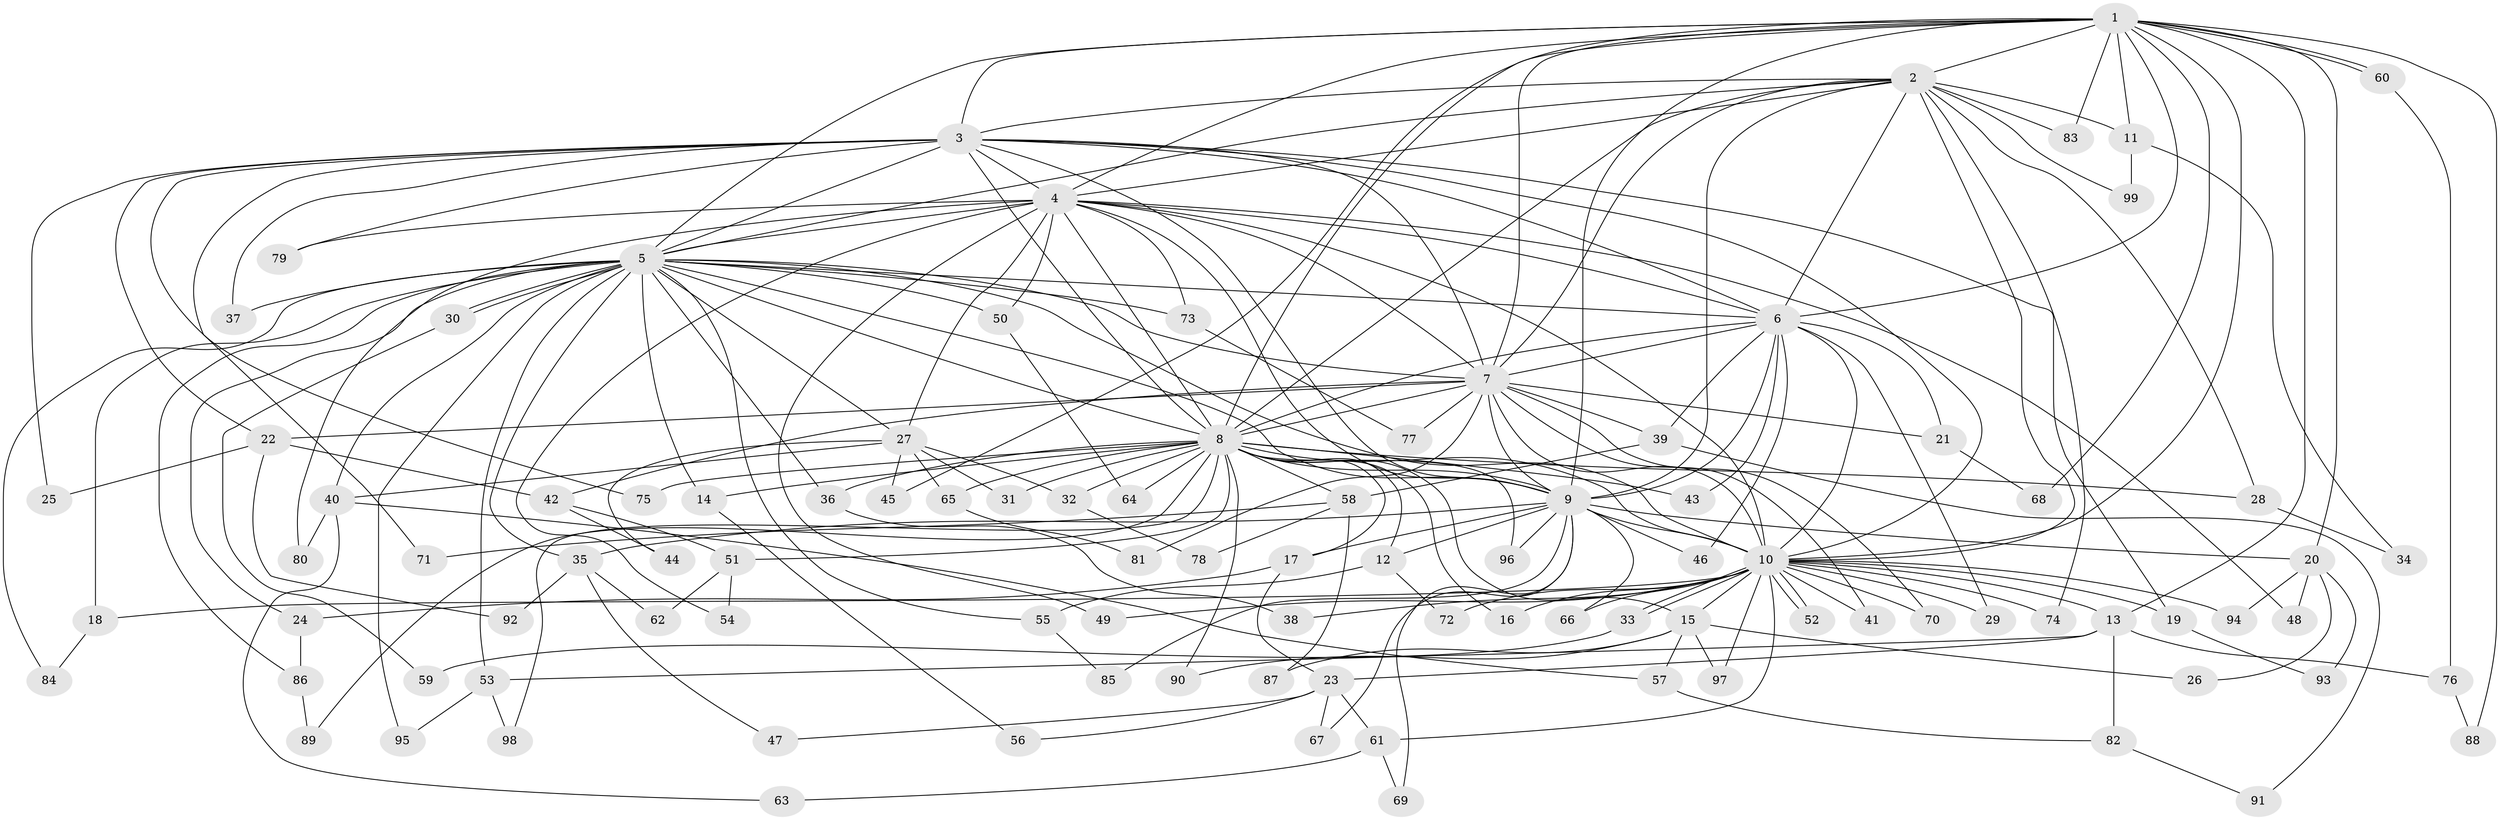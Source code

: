 // Generated by graph-tools (version 1.1) at 2025/14/03/09/25 04:14:01]
// undirected, 99 vertices, 223 edges
graph export_dot {
graph [start="1"]
  node [color=gray90,style=filled];
  1;
  2;
  3;
  4;
  5;
  6;
  7;
  8;
  9;
  10;
  11;
  12;
  13;
  14;
  15;
  16;
  17;
  18;
  19;
  20;
  21;
  22;
  23;
  24;
  25;
  26;
  27;
  28;
  29;
  30;
  31;
  32;
  33;
  34;
  35;
  36;
  37;
  38;
  39;
  40;
  41;
  42;
  43;
  44;
  45;
  46;
  47;
  48;
  49;
  50;
  51;
  52;
  53;
  54;
  55;
  56;
  57;
  58;
  59;
  60;
  61;
  62;
  63;
  64;
  65;
  66;
  67;
  68;
  69;
  70;
  71;
  72;
  73;
  74;
  75;
  76;
  77;
  78;
  79;
  80;
  81;
  82;
  83;
  84;
  85;
  86;
  87;
  88;
  89;
  90;
  91;
  92;
  93;
  94;
  95;
  96;
  97;
  98;
  99;
  1 -- 2;
  1 -- 3;
  1 -- 4;
  1 -- 5;
  1 -- 6;
  1 -- 7;
  1 -- 8;
  1 -- 9;
  1 -- 10;
  1 -- 11;
  1 -- 13;
  1 -- 20;
  1 -- 45;
  1 -- 60;
  1 -- 60;
  1 -- 68;
  1 -- 83;
  1 -- 88;
  2 -- 3;
  2 -- 4;
  2 -- 5;
  2 -- 6;
  2 -- 7;
  2 -- 8;
  2 -- 9;
  2 -- 10;
  2 -- 11;
  2 -- 28;
  2 -- 74;
  2 -- 83;
  2 -- 99;
  3 -- 4;
  3 -- 5;
  3 -- 6;
  3 -- 7;
  3 -- 8;
  3 -- 9;
  3 -- 10;
  3 -- 19;
  3 -- 22;
  3 -- 25;
  3 -- 37;
  3 -- 71;
  3 -- 75;
  3 -- 79;
  4 -- 5;
  4 -- 6;
  4 -- 7;
  4 -- 8;
  4 -- 9;
  4 -- 10;
  4 -- 27;
  4 -- 48;
  4 -- 49;
  4 -- 50;
  4 -- 54;
  4 -- 73;
  4 -- 79;
  4 -- 80;
  5 -- 6;
  5 -- 7;
  5 -- 8;
  5 -- 9;
  5 -- 10;
  5 -- 14;
  5 -- 18;
  5 -- 24;
  5 -- 27;
  5 -- 30;
  5 -- 30;
  5 -- 35;
  5 -- 36;
  5 -- 37;
  5 -- 40;
  5 -- 50;
  5 -- 53;
  5 -- 55;
  5 -- 73;
  5 -- 84;
  5 -- 86;
  5 -- 95;
  6 -- 7;
  6 -- 8;
  6 -- 9;
  6 -- 10;
  6 -- 21;
  6 -- 29;
  6 -- 39;
  6 -- 43;
  6 -- 46;
  7 -- 8;
  7 -- 9;
  7 -- 10;
  7 -- 21;
  7 -- 22;
  7 -- 39;
  7 -- 41;
  7 -- 42;
  7 -- 70;
  7 -- 77;
  7 -- 81;
  8 -- 9;
  8 -- 10;
  8 -- 12;
  8 -- 14;
  8 -- 15;
  8 -- 16;
  8 -- 17;
  8 -- 28;
  8 -- 31;
  8 -- 32;
  8 -- 36;
  8 -- 43;
  8 -- 51;
  8 -- 58;
  8 -- 64;
  8 -- 65;
  8 -- 75;
  8 -- 89;
  8 -- 90;
  8 -- 96;
  8 -- 98;
  9 -- 10;
  9 -- 12;
  9 -- 17;
  9 -- 20;
  9 -- 35;
  9 -- 46;
  9 -- 66;
  9 -- 67;
  9 -- 69;
  9 -- 85;
  9 -- 96;
  10 -- 13;
  10 -- 15;
  10 -- 16;
  10 -- 18;
  10 -- 19;
  10 -- 29;
  10 -- 33;
  10 -- 33;
  10 -- 38;
  10 -- 41;
  10 -- 49;
  10 -- 52;
  10 -- 52;
  10 -- 61;
  10 -- 66;
  10 -- 70;
  10 -- 72;
  10 -- 74;
  10 -- 94;
  10 -- 97;
  11 -- 34;
  11 -- 99;
  12 -- 55;
  12 -- 72;
  13 -- 23;
  13 -- 53;
  13 -- 76;
  13 -- 82;
  14 -- 56;
  15 -- 26;
  15 -- 57;
  15 -- 87;
  15 -- 90;
  15 -- 97;
  17 -- 23;
  17 -- 24;
  18 -- 84;
  19 -- 93;
  20 -- 26;
  20 -- 48;
  20 -- 93;
  20 -- 94;
  21 -- 68;
  22 -- 25;
  22 -- 42;
  22 -- 92;
  23 -- 47;
  23 -- 56;
  23 -- 61;
  23 -- 67;
  24 -- 86;
  27 -- 31;
  27 -- 32;
  27 -- 40;
  27 -- 44;
  27 -- 45;
  27 -- 65;
  28 -- 34;
  30 -- 59;
  32 -- 78;
  33 -- 59;
  35 -- 47;
  35 -- 62;
  35 -- 92;
  36 -- 38;
  39 -- 58;
  39 -- 91;
  40 -- 57;
  40 -- 63;
  40 -- 80;
  42 -- 44;
  42 -- 51;
  50 -- 64;
  51 -- 54;
  51 -- 62;
  53 -- 95;
  53 -- 98;
  55 -- 85;
  57 -- 82;
  58 -- 71;
  58 -- 78;
  58 -- 87;
  60 -- 76;
  61 -- 63;
  61 -- 69;
  65 -- 81;
  73 -- 77;
  76 -- 88;
  82 -- 91;
  86 -- 89;
}
